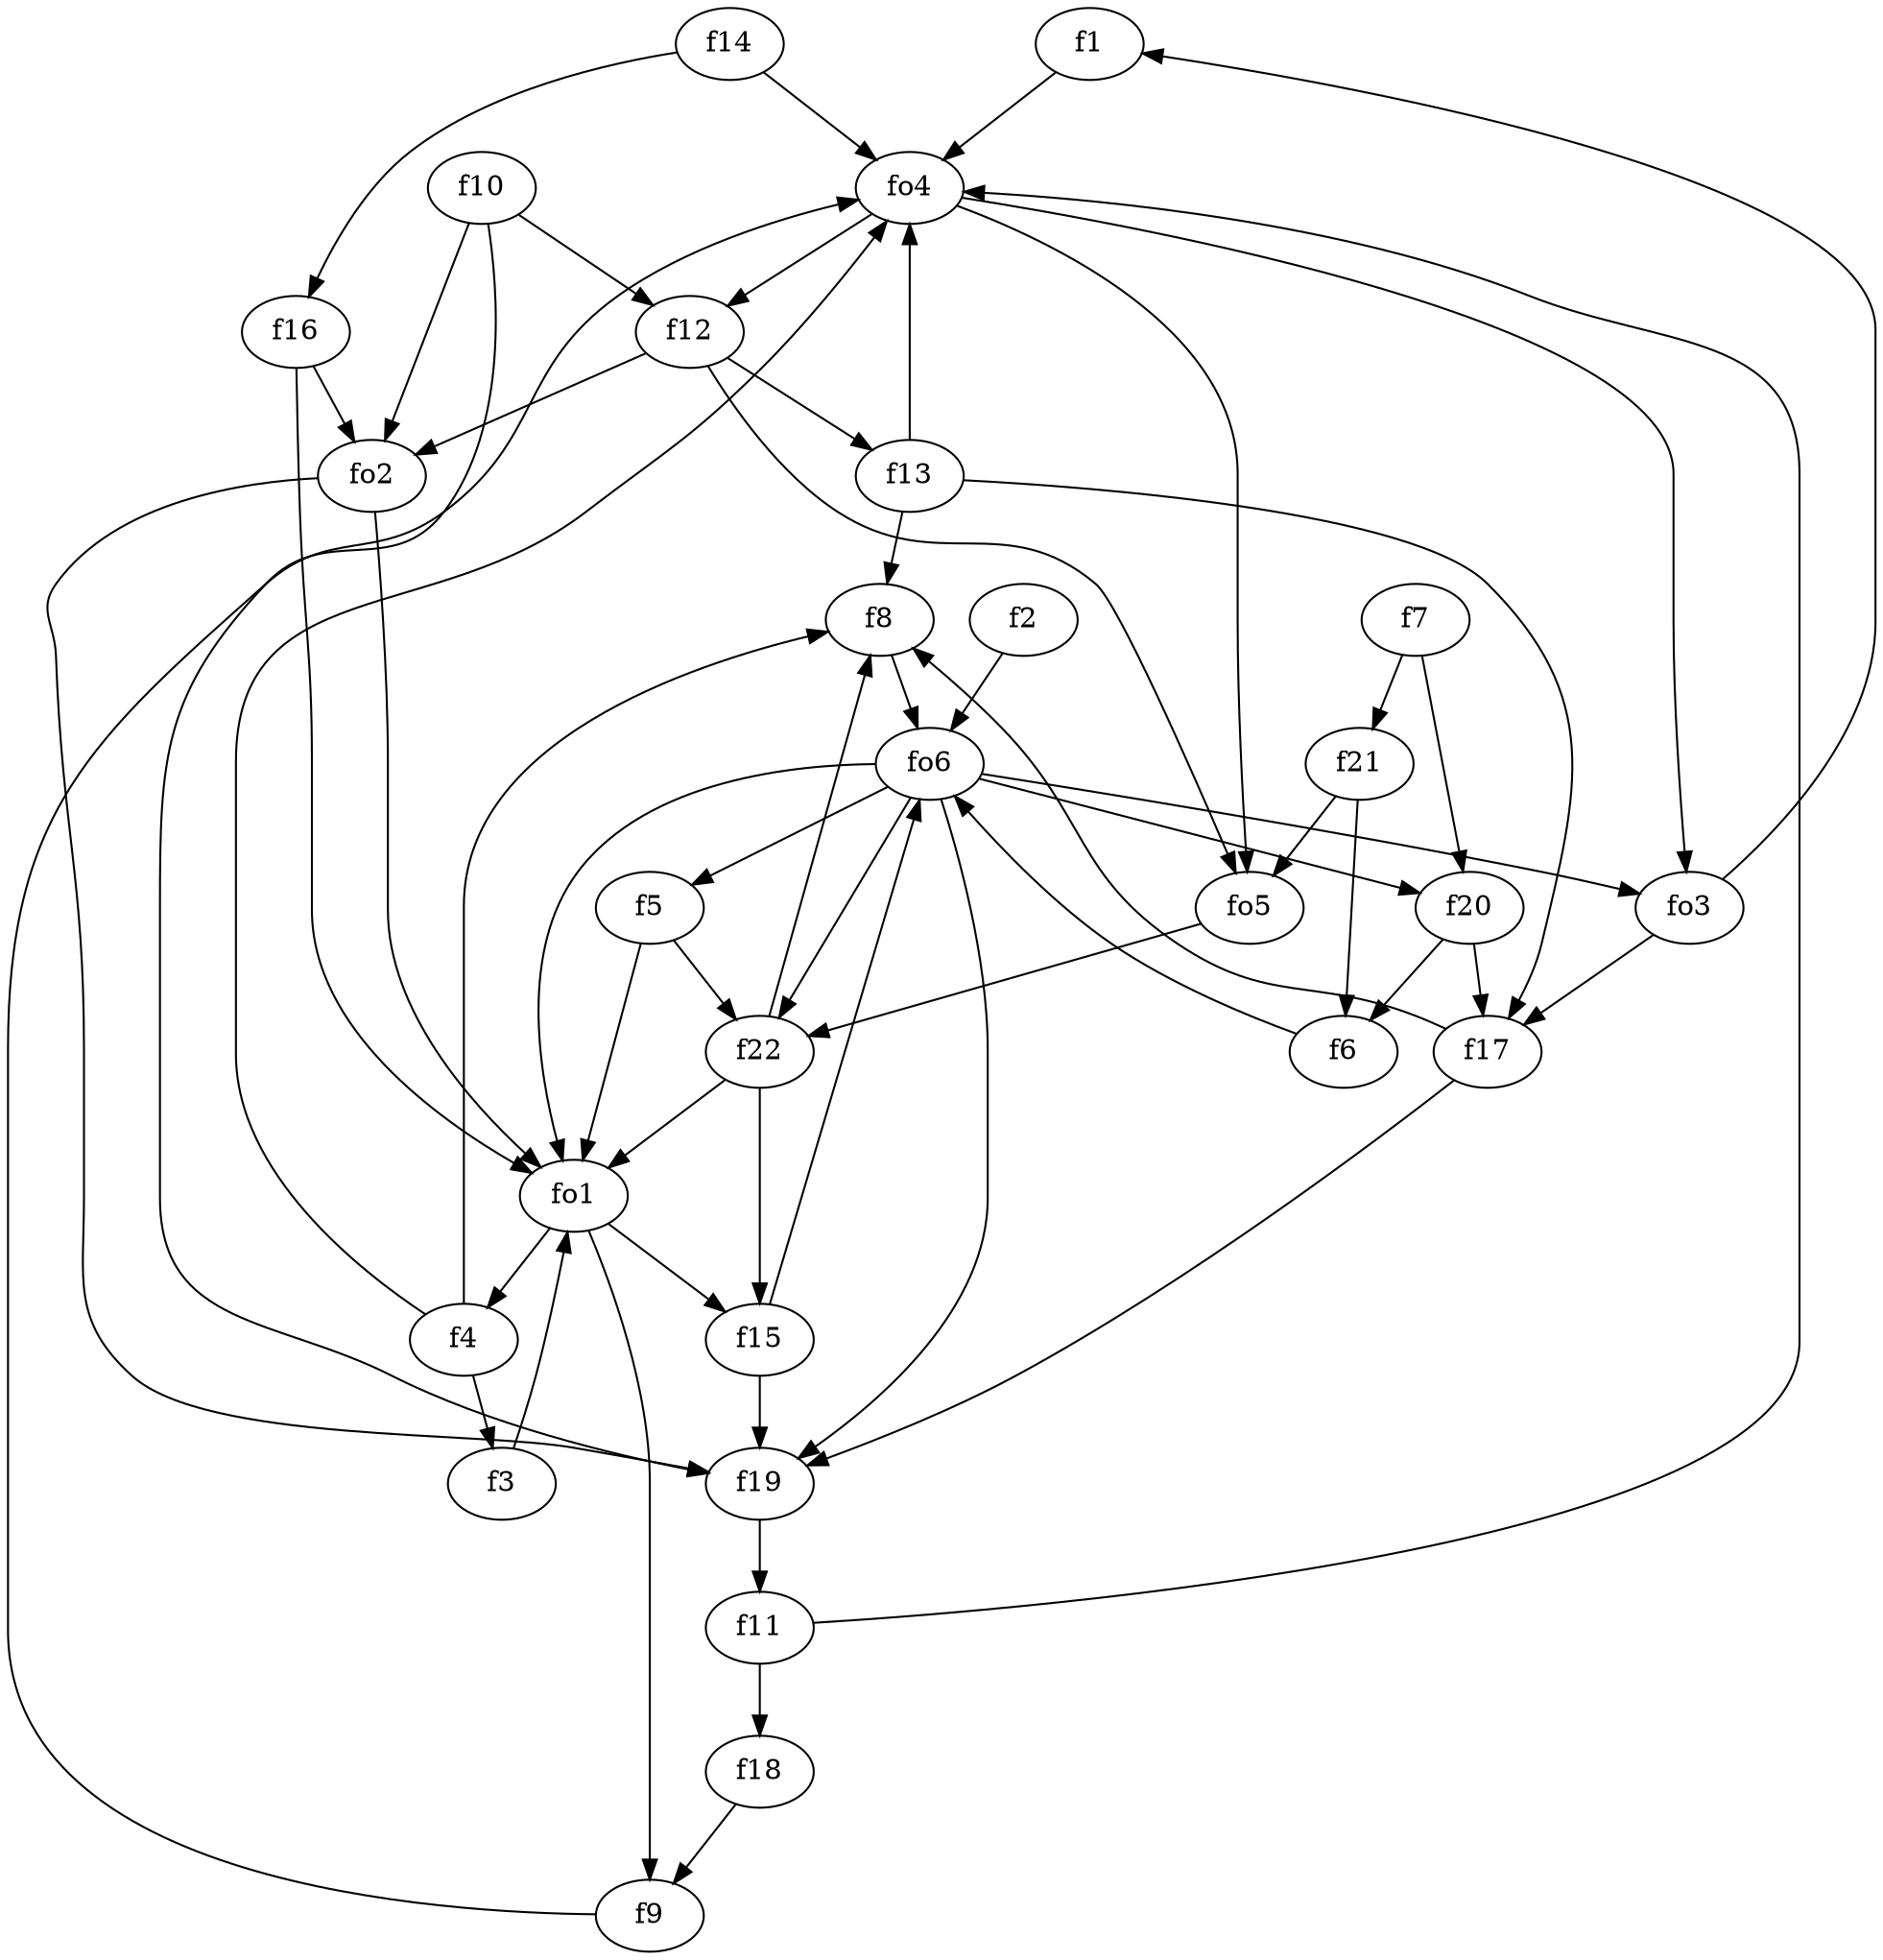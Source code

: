 strict digraph  {
f1;
f2;
f3;
f4;
f5;
f6;
f7;
f8;
f9;
f10;
f11;
f12;
f13;
f14;
f15;
f16;
f17;
f18;
f19;
f20;
f21;
f22;
fo1;
fo2;
fo3;
fo4;
fo5;
fo6;
f1 -> fo4  [weight=2];
f2 -> fo6  [weight=2];
f3 -> fo1  [weight=2];
f4 -> fo4  [weight=2];
f4 -> f3  [weight=2];
f4 -> f8  [weight=2];
f5 -> f22  [weight=2];
f5 -> fo1  [weight=2];
f6 -> fo6  [weight=2];
f7 -> f21  [weight=2];
f7 -> f20  [weight=2];
f8 -> fo6  [weight=2];
f9 -> fo4  [weight=2];
f10 -> f12  [weight=2];
f10 -> fo2  [weight=2];
f10 -> f19  [weight=2];
f11 -> fo4  [weight=2];
f11 -> f18  [weight=2];
f12 -> fo5  [weight=2];
f12 -> f13  [weight=2];
f12 -> fo2  [weight=2];
f13 -> fo4  [weight=2];
f13 -> f17  [weight=2];
f13 -> f8  [weight=2];
f14 -> f16  [weight=2];
f14 -> fo4  [weight=2];
f15 -> f19  [weight=2];
f15 -> fo6  [weight=2];
f16 -> fo2  [weight=2];
f16 -> fo1  [weight=2];
f17 -> f19  [weight=2];
f17 -> f8  [weight=2];
f18 -> f9  [weight=2];
f19 -> f11  [weight=2];
f20 -> f17  [weight=2];
f20 -> f6  [weight=2];
f21 -> f6  [weight=2];
f21 -> fo5  [weight=2];
f22 -> fo1  [weight=2];
f22 -> f15  [weight=2];
f22 -> f8  [weight=2];
fo1 -> f4  [weight=2];
fo1 -> f15  [weight=2];
fo1 -> f9  [weight=2];
fo2 -> f19  [weight=2];
fo2 -> fo1  [weight=2];
fo3 -> f17  [weight=2];
fo3 -> f1  [weight=2];
fo4 -> f12  [weight=2];
fo4 -> fo5  [weight=2];
fo4 -> fo3  [weight=2];
fo5 -> f22  [weight=2];
fo6 -> fo3  [weight=2];
fo6 -> fo1  [weight=2];
fo6 -> f19  [weight=2];
fo6 -> f5  [weight=2];
fo6 -> f22  [weight=2];
fo6 -> f20  [weight=2];
}
